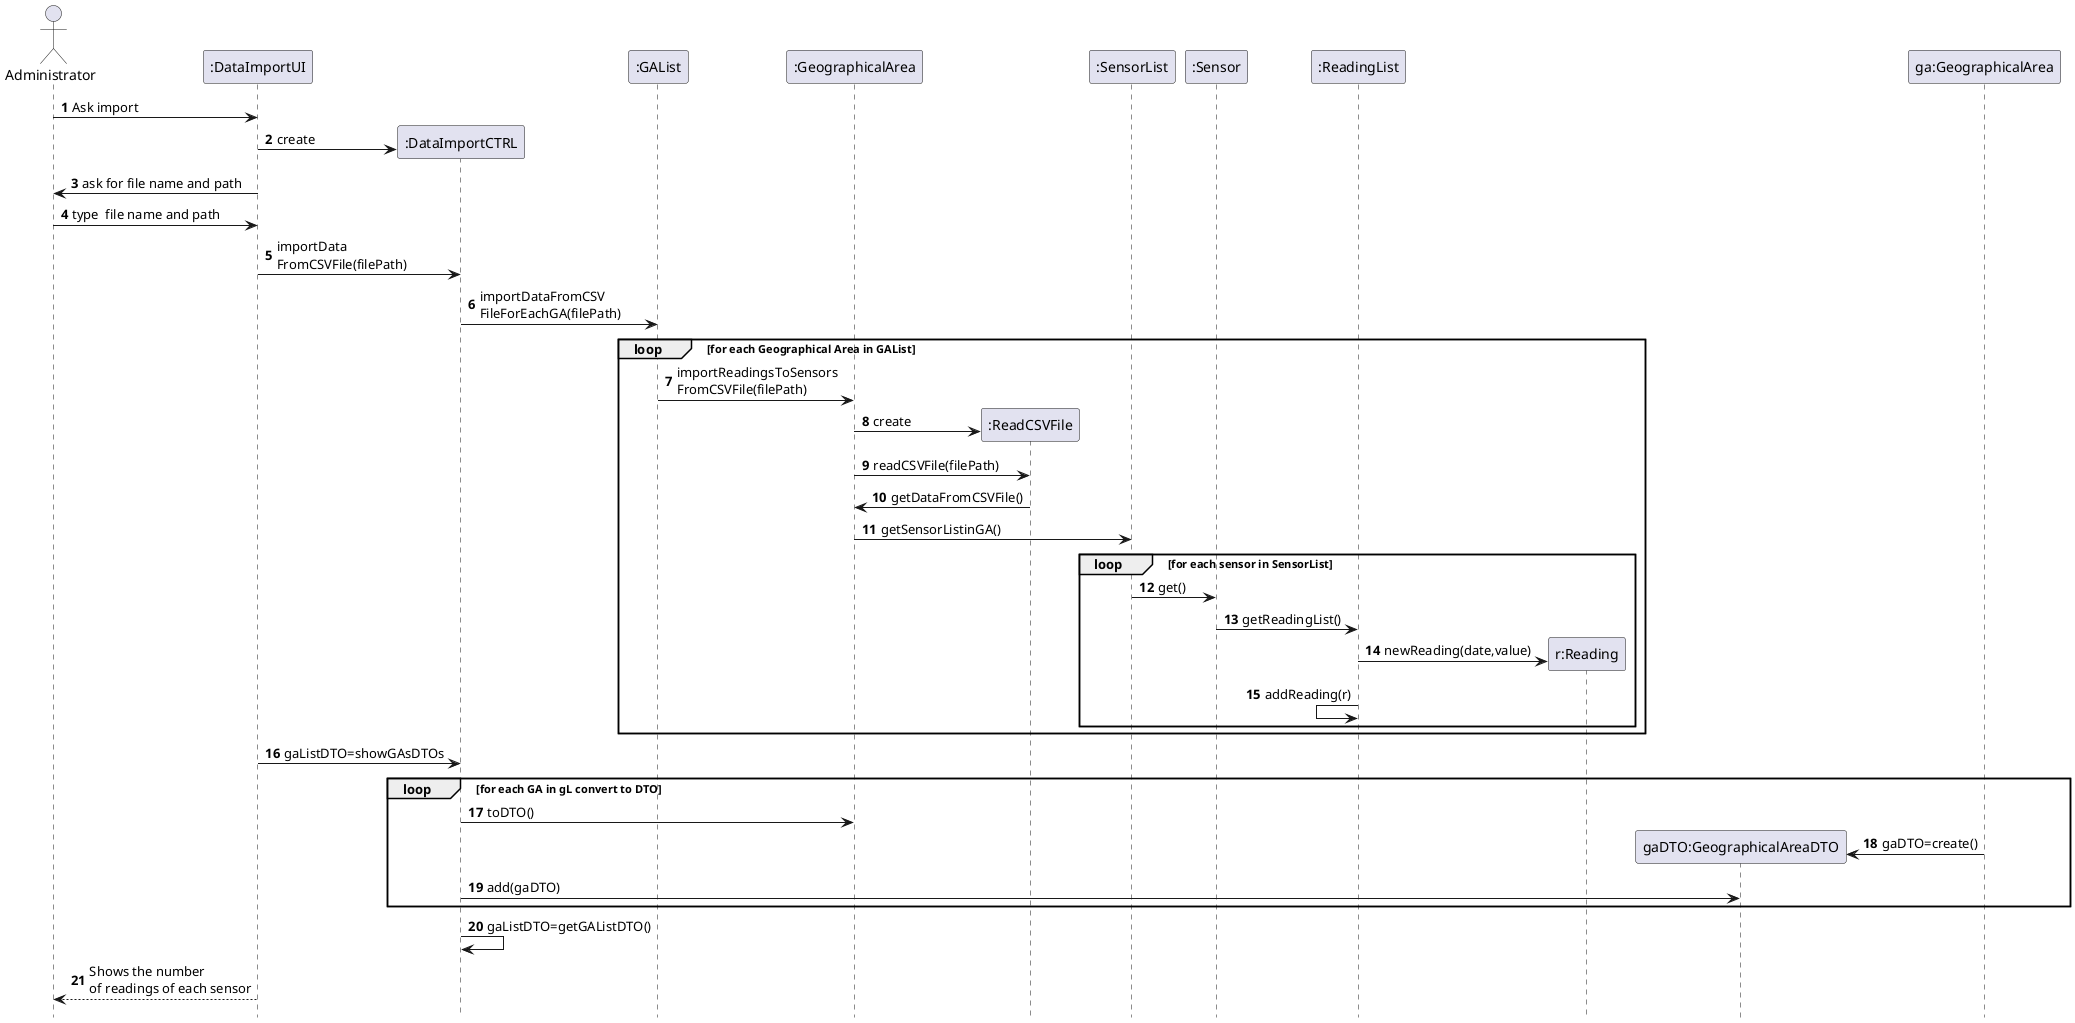 @startuml
autonumber
hidefootbox
actor Administrator


Administrator -> ":DataImportUI": Ask import
create ":DataImportCTRL"


":DataImportUI" -> ":DataImportCTRL": create
":DataImportUI" -> "Administrator": ask for file name and path
":DataImportUI" <- "Administrator": type  file name and path


":DataImportUI" -> ":DataImportCTRL": importData\nFromCSVFile(filePath)
":DataImportCTRL" -> ":GAList": importDataFromCSV\nFileForEachGA(filePath)

loop for each Geographical Area in GAList
":GAList" -> ":GeographicalArea": importReadingsToSensors\nFromCSVFile(filePath)


create ":ReadCSVFile"
":GeographicalArea" -> ":ReadCSVFile": create
":GeographicalArea" -> ":ReadCSVFile": readCSVFile(filePath)
":ReadCSVFile" -> ":GeographicalArea": getDataFromCSVFile()

":GeographicalArea" -> ":SensorList": getSensorListinGA()

loop for each sensor in SensorList
":SensorList" -> ":Sensor": get()

":Sensor" -> ":ReadingList": getReadingList()
create "r:Reading"

":ReadingList" -> "r:Reading": newReading(date,value)
":ReadingList" <- ":ReadingList": addReading(r)
end
end
":DataImportCTRL"<-":DataImportUI":gaListDTO=showGAsDTOs
loop for each GA in gL convert to DTO
":DataImportCTRL"->":GeographicalArea": toDTO()
create "gaDTO:GeographicalAreaDTO"
"ga:GeographicalArea"->"gaDTO:GeographicalAreaDTO": gaDTO=create()
":DataImportCTRL"->"gaDTO:GeographicalAreaDTO": add(gaDTO)
end
":DataImportCTRL"->":DataImportCTRL": gaListDTO=getGAListDTO()

Administrator<--":DataImportUI": Shows the number \nof readings of each sensor
@enduml